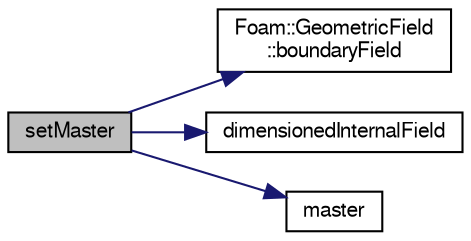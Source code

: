 digraph "setMaster"
{
  bgcolor="transparent";
  edge [fontname="FreeSans",fontsize="10",labelfontname="FreeSans",labelfontsize="10"];
  node [fontname="FreeSans",fontsize="10",shape=record];
  rankdir="LR";
  Node1 [label="setMaster",height=0.2,width=0.4,color="black", fillcolor="grey75", style="filled" fontcolor="black"];
  Node1 -> Node2 [color="midnightblue",fontsize="10",style="solid",fontname="FreeSans"];
  Node2 [label="Foam::GeometricField\l::boundaryField",height=0.2,width=0.4,color="black",URL="$a00896.html#a3c6c1a789b48ea0c5e8bff64f9c14f2d",tooltip="Return reference to GeometricBoundaryField. "];
  Node1 -> Node3 [color="midnightblue",fontsize="10",style="solid",fontname="FreeSans"];
  Node3 [label="dimensionedInternalField",height=0.2,width=0.4,color="black",URL="$a03034.html#a942cd19121a46cdc649099eb27c74b18"];
  Node1 -> Node4 [color="midnightblue",fontsize="10",style="solid",fontname="FreeSans"];
  Node4 [label="master",height=0.2,width=0.4,color="black",URL="$a00640.html#a1f390c9b065a113c4b6c10e7c650648c",tooltip="Return non-const access to the master patch ID. "];
}
